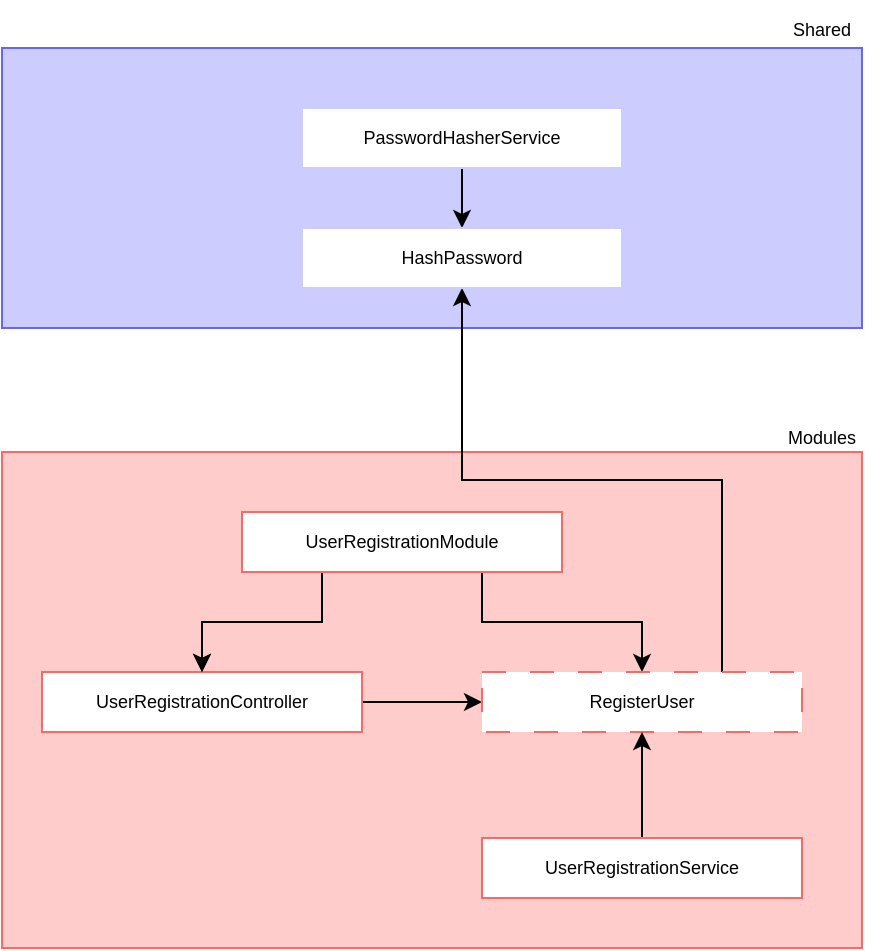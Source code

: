 <mxfile version="28.0.6">
  <diagram name="Página-1" id="YcSLZm9viMK51wbNED_9">
    <mxGraphModel dx="1042" dy="527" grid="1" gridSize="10" guides="1" tooltips="1" connect="1" arrows="1" fold="1" page="1" pageScale="1" pageWidth="827" pageHeight="1169" math="0" shadow="0">
      <root>
        <mxCell id="0" />
        <mxCell id="1" parent="0" />
        <mxCell id="41c_tH47uYUROvI7433s-23" value="" style="rounded=0;whiteSpace=wrap;html=1;strokeColor=#6666FF;fillColor=#CCCCFF;" vertex="1" parent="1">
          <mxGeometry x="40" y="44" width="430" height="140" as="geometry" />
        </mxCell>
        <mxCell id="8-tyNMiW5I95CAe_roTU-1" value="" style="rounded=0;whiteSpace=wrap;html=1;strokeColor=#FF6666;fillColor=#FFCCCC;" parent="1" vertex="1">
          <mxGeometry x="40" y="246" width="430" height="248" as="geometry" />
        </mxCell>
        <mxCell id="41c_tH47uYUROvI7433s-1" value="Modules" style="text;html=1;align=center;verticalAlign=middle;whiteSpace=wrap;rounded=0;fontSize=9;" vertex="1" parent="1">
          <mxGeometry x="420" y="224" width="60" height="30" as="geometry" />
        </mxCell>
        <mxCell id="41c_tH47uYUROvI7433s-18" style="edgeStyle=orthogonalEdgeStyle;rounded=0;orthogonalLoop=1;jettySize=auto;html=1;exitX=1;exitY=0.5;exitDx=0;exitDy=0;" edge="1" parent="1" source="41c_tH47uYUROvI7433s-3" target="41c_tH47uYUROvI7433s-17">
          <mxGeometry relative="1" as="geometry" />
        </mxCell>
        <mxCell id="41c_tH47uYUROvI7433s-3" value="UserRegistrationController" style="rounded=0;whiteSpace=wrap;html=1;strokeColor=#FF6666;fontSize=9;" vertex="1" parent="1">
          <mxGeometry x="60" y="356" width="160" height="30" as="geometry" />
        </mxCell>
        <mxCell id="41c_tH47uYUROvI7433s-9" style="edgeStyle=orthogonalEdgeStyle;rounded=0;orthogonalLoop=1;jettySize=auto;html=1;exitX=0.25;exitY=1;exitDx=0;exitDy=0;entryX=0.5;entryY=0;entryDx=0;entryDy=0;" edge="1" parent="1" source="41c_tH47uYUROvI7433s-4" target="41c_tH47uYUROvI7433s-3">
          <mxGeometry relative="1" as="geometry" />
        </mxCell>
        <mxCell id="41c_tH47uYUROvI7433s-12" style="edgeStyle=orthogonalEdgeStyle;rounded=0;orthogonalLoop=1;jettySize=auto;html=1;exitX=0.25;exitY=1;exitDx=0;exitDy=0;entryX=0.5;entryY=0;entryDx=0;entryDy=0;" edge="1" parent="1" source="41c_tH47uYUROvI7433s-4" target="41c_tH47uYUROvI7433s-3">
          <mxGeometry relative="1" as="geometry" />
        </mxCell>
        <mxCell id="41c_tH47uYUROvI7433s-19" style="edgeStyle=orthogonalEdgeStyle;rounded=0;orthogonalLoop=1;jettySize=auto;html=1;exitX=0.75;exitY=1;exitDx=0;exitDy=0;entryX=0.5;entryY=0;entryDx=0;entryDy=0;" edge="1" parent="1" source="41c_tH47uYUROvI7433s-4" target="41c_tH47uYUROvI7433s-17">
          <mxGeometry relative="1" as="geometry" />
        </mxCell>
        <mxCell id="41c_tH47uYUROvI7433s-4" value="UserRegistrationModule" style="rounded=0;whiteSpace=wrap;html=1;strokeColor=#FF6666;fontSize=9;" vertex="1" parent="1">
          <mxGeometry x="160" y="276" width="160" height="30" as="geometry" />
        </mxCell>
        <mxCell id="41c_tH47uYUROvI7433s-31" style="edgeStyle=orthogonalEdgeStyle;rounded=0;orthogonalLoop=1;jettySize=auto;html=1;exitX=0.75;exitY=0;exitDx=0;exitDy=0;entryX=0.5;entryY=1;entryDx=0;entryDy=0;" edge="1" parent="1" source="41c_tH47uYUROvI7433s-17" target="41c_tH47uYUROvI7433s-26">
          <mxGeometry relative="1" as="geometry">
            <Array as="points">
              <mxPoint x="400" y="260" />
              <mxPoint x="270" y="260" />
            </Array>
          </mxGeometry>
        </mxCell>
        <mxCell id="41c_tH47uYUROvI7433s-17" value="RegisterUser" style="rounded=0;whiteSpace=wrap;html=1;strokeColor=#FF6666;fontSize=9;fillStyle=auto;dashed=1;dashPattern=12 12;" vertex="1" parent="1">
          <mxGeometry x="280" y="356" width="160" height="30" as="geometry" />
        </mxCell>
        <mxCell id="41c_tH47uYUROvI7433s-24" value="Shared" style="text;html=1;align=center;verticalAlign=middle;whiteSpace=wrap;rounded=0;fontSize=9;" vertex="1" parent="1">
          <mxGeometry x="420" y="20" width="60" height="30" as="geometry" />
        </mxCell>
        <mxCell id="41c_tH47uYUROvI7433s-28" style="edgeStyle=orthogonalEdgeStyle;rounded=0;orthogonalLoop=1;jettySize=auto;html=1;exitX=0.5;exitY=1;exitDx=0;exitDy=0;entryX=0.5;entryY=0;entryDx=0;entryDy=0;" edge="1" parent="1" source="41c_tH47uYUROvI7433s-25" target="41c_tH47uYUROvI7433s-26">
          <mxGeometry relative="1" as="geometry" />
        </mxCell>
        <mxCell id="41c_tH47uYUROvI7433s-25" value="PasswordHasherService" style="rounded=0;whiteSpace=wrap;html=1;strokeColor=#CCCCFF;fontSize=9;" vertex="1" parent="1">
          <mxGeometry x="190" y="74" width="160" height="30" as="geometry" />
        </mxCell>
        <mxCell id="41c_tH47uYUROvI7433s-26" value="HashPassword" style="rounded=0;whiteSpace=wrap;html=1;strokeColor=#CCCCFF;fontSize=9;" vertex="1" parent="1">
          <mxGeometry x="190" y="134" width="160" height="30" as="geometry" />
        </mxCell>
        <mxCell id="41c_tH47uYUROvI7433s-30" style="edgeStyle=orthogonalEdgeStyle;rounded=0;orthogonalLoop=1;jettySize=auto;html=1;entryX=0.5;entryY=1;entryDx=0;entryDy=0;" edge="1" parent="1" source="41c_tH47uYUROvI7433s-29" target="41c_tH47uYUROvI7433s-17">
          <mxGeometry relative="1" as="geometry" />
        </mxCell>
        <mxCell id="41c_tH47uYUROvI7433s-29" value="UserRegistrationService" style="rounded=0;whiteSpace=wrap;html=1;strokeColor=#FF6666;fontSize=9;" vertex="1" parent="1">
          <mxGeometry x="280" y="439" width="160" height="30" as="geometry" />
        </mxCell>
      </root>
    </mxGraphModel>
  </diagram>
</mxfile>

